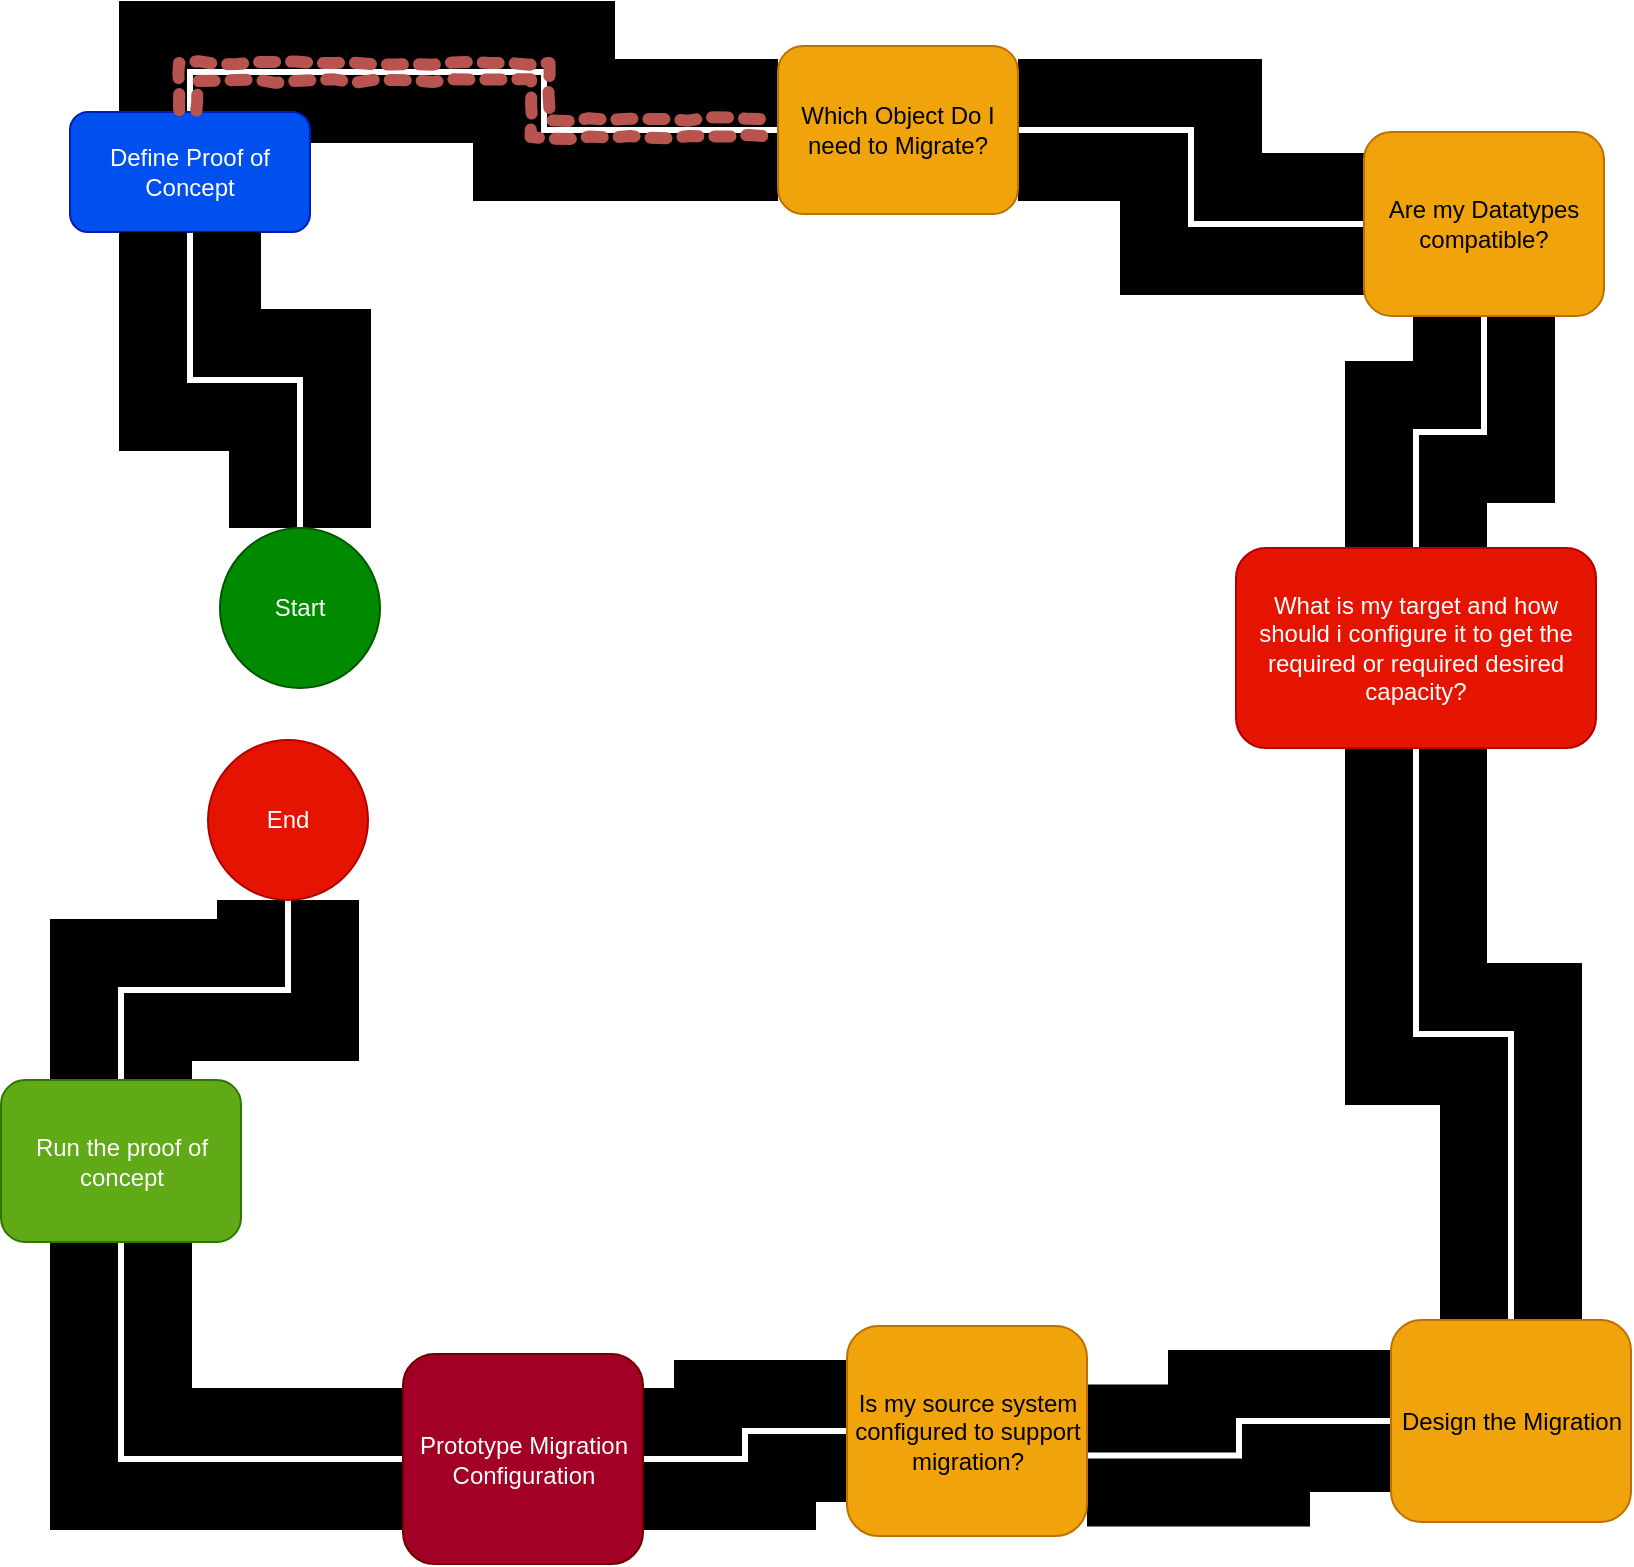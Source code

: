 <mxfile version="21.6.6" type="google">
  <diagram id="DopoIyxbw7Knea58nadR" name="Page-1">
    <mxGraphModel grid="0" page="1" gridSize="10" guides="1" tooltips="1" connect="1" arrows="1" fold="1" pageScale="1" pageWidth="827" pageHeight="1169" background="#ffffff" math="0" shadow="0">
      <root>
        <mxCell id="0" />
        <mxCell id="1" parent="0" />
        <mxCell id="6DbhtjGuhQsdtJKNO_AA-19" style="edgeStyle=orthogonalEdgeStyle;rounded=0;orthogonalLoop=1;jettySize=auto;html=1;entryX=0;entryY=0.5;entryDx=0;entryDy=0;exitX=0.5;exitY=0;exitDx=0;exitDy=0;elbow=vertical;strokeWidth=34;curved=1;endArrow=none;endFill=0;shape=link;flowAnimation=0;" edge="1" parent="1" source="6DbhtjGuhQsdtJKNO_AA-1" target="6DbhtjGuhQsdtJKNO_AA-3">
          <mxGeometry relative="1" as="geometry" />
        </mxCell>
        <mxCell id="6DbhtjGuhQsdtJKNO_AA-1" value="Define Proof of Concept" style="rounded=1;whiteSpace=wrap;html=1;fillColor=#0050ef;strokeColor=#001DBC;fontColor=#ffffff;" vertex="1" parent="1">
          <mxGeometry x="46" y="220" width="120" height="60" as="geometry" />
        </mxCell>
        <mxCell id="lDhl-UMNISzQaXPUwUom-3" style="edgeStyle=orthogonalEdgeStyle;shape=link;curved=1;rounded=0;orthogonalLoop=1;jettySize=auto;html=1;strokeWidth=34;endArrow=none;endFill=0;elbow=vertical;" edge="1" parent="1" source="6DbhtjGuhQsdtJKNO_AA-3" target="6DbhtjGuhQsdtJKNO_AA-5">
          <mxGeometry relative="1" as="geometry" />
        </mxCell>
        <mxCell id="6DbhtjGuhQsdtJKNO_AA-3" value="Which Object Do I need to Migrate?" style="rounded=1;whiteSpace=wrap;html=1;fillColor=#f0a30a;strokeColor=#BD7000;fontColor=#000000;" vertex="1" parent="1">
          <mxGeometry x="400" y="187" width="120" height="84" as="geometry" />
        </mxCell>
        <mxCell id="lDhl-UMNISzQaXPUwUom-4" style="edgeStyle=orthogonalEdgeStyle;shape=link;curved=1;rounded=0;orthogonalLoop=1;jettySize=auto;html=1;strokeWidth=34;endArrow=none;endFill=0;elbow=vertical;" edge="1" parent="1" source="6DbhtjGuhQsdtJKNO_AA-5" target="6DbhtjGuhQsdtJKNO_AA-7">
          <mxGeometry relative="1" as="geometry" />
        </mxCell>
        <mxCell id="6DbhtjGuhQsdtJKNO_AA-5" value="Are my Datatypes compatible?" style="rounded=1;whiteSpace=wrap;html=1;fillColor=#f0a30a;strokeColor=#BD7000;fontColor=#000000;" vertex="1" parent="1">
          <mxGeometry x="693" y="230" width="120" height="92" as="geometry" />
        </mxCell>
        <mxCell id="lDhl-UMNISzQaXPUwUom-5" style="edgeStyle=orthogonalEdgeStyle;shape=link;curved=1;rounded=0;orthogonalLoop=1;jettySize=auto;html=1;entryX=0.5;entryY=0;entryDx=0;entryDy=0;strokeWidth=34;endArrow=none;endFill=0;elbow=vertical;exitX=0.5;exitY=1;exitDx=0;exitDy=0;" edge="1" parent="1" source="6DbhtjGuhQsdtJKNO_AA-7" target="6DbhtjGuhQsdtJKNO_AA-9">
          <mxGeometry relative="1" as="geometry">
            <mxPoint x="697.5" y="676" as="sourcePoint" />
          </mxGeometry>
        </mxCell>
        <mxCell id="6DbhtjGuhQsdtJKNO_AA-7" value="What is my target and how should i configure it to get the required or required desired capacity?" style="rounded=1;whiteSpace=wrap;html=1;fillColor=#e51400;strokeColor=#B20000;fontColor=#ffffff;" vertex="1" parent="1">
          <mxGeometry x="629" y="438" width="180" height="100" as="geometry" />
        </mxCell>
        <mxCell id="lDhl-UMNISzQaXPUwUom-6" style="edgeStyle=orthogonalEdgeStyle;shape=link;curved=1;rounded=0;orthogonalLoop=1;jettySize=auto;html=1;entryX=1;entryY=0.617;entryDx=0;entryDy=0;entryPerimeter=0;strokeWidth=34;endArrow=none;endFill=0;elbow=vertical;" edge="1" parent="1" source="6DbhtjGuhQsdtJKNO_AA-9" target="6DbhtjGuhQsdtJKNO_AA-11">
          <mxGeometry relative="1" as="geometry" />
        </mxCell>
        <mxCell id="6DbhtjGuhQsdtJKNO_AA-9" value="Design the Migration" style="whiteSpace=wrap;html=1;rounded=1;fillColor=#f0a30a;fontColor=#000000;strokeColor=#BD7000;" vertex="1" parent="1">
          <mxGeometry x="706.5" y="824" width="120" height="101" as="geometry" />
        </mxCell>
        <mxCell id="lDhl-UMNISzQaXPUwUom-7" style="edgeStyle=orthogonalEdgeStyle;shape=link;curved=1;rounded=0;orthogonalLoop=1;jettySize=auto;html=1;strokeWidth=34;endArrow=none;endFill=0;elbow=vertical;" edge="1" parent="1" source="6DbhtjGuhQsdtJKNO_AA-11" target="6DbhtjGuhQsdtJKNO_AA-13">
          <mxGeometry relative="1" as="geometry" />
        </mxCell>
        <mxCell id="6DbhtjGuhQsdtJKNO_AA-11" value="Is my source system configured to support migration?" style="whiteSpace=wrap;html=1;rounded=1;fillColor=#f0a30a;fontColor=#000000;strokeColor=#BD7000;" vertex="1" parent="1">
          <mxGeometry x="434.5" y="827" width="120" height="105" as="geometry" />
        </mxCell>
        <mxCell id="lDhl-UMNISzQaXPUwUom-8" style="edgeStyle=orthogonalEdgeStyle;shape=link;curved=1;rounded=0;orthogonalLoop=1;jettySize=auto;html=1;entryX=0.5;entryY=1;entryDx=0;entryDy=0;strokeWidth=34;endArrow=none;endFill=0;elbow=vertical;" edge="1" parent="1" source="6DbhtjGuhQsdtJKNO_AA-13" target="6DbhtjGuhQsdtJKNO_AA-15">
          <mxGeometry relative="1" as="geometry" />
        </mxCell>
        <mxCell id="6DbhtjGuhQsdtJKNO_AA-13" value="Prototype Migration Configuration" style="whiteSpace=wrap;html=1;rounded=1;fillColor=#a20025;fontColor=#ffffff;strokeColor=#6F0000;" vertex="1" parent="1">
          <mxGeometry x="212.5" y="841" width="120" height="105" as="geometry" />
        </mxCell>
        <mxCell id="lDhl-UMNISzQaXPUwUom-17" style="edgeStyle=orthogonalEdgeStyle;shape=link;curved=1;rounded=0;orthogonalLoop=1;jettySize=auto;html=1;strokeWidth=34;endArrow=none;endFill=0;elbow=vertical;" edge="1" parent="1" source="6DbhtjGuhQsdtJKNO_AA-15" target="lDhl-UMNISzQaXPUwUom-16">
          <mxGeometry relative="1" as="geometry" />
        </mxCell>
        <mxCell id="6DbhtjGuhQsdtJKNO_AA-15" value="Run the proof of concept" style="whiteSpace=wrap;html=1;rounded=1;fillColor=#60a917;strokeColor=#2D7600;fontColor=#ffffff;" vertex="1" parent="1">
          <mxGeometry x="11.5" y="704" width="120" height="81" as="geometry" />
        </mxCell>
        <mxCell id="lDhl-UMNISzQaXPUwUom-15" style="edgeStyle=orthogonalEdgeStyle;shape=link;curved=1;rounded=0;orthogonalLoop=1;jettySize=auto;html=1;entryX=0.5;entryY=1;entryDx=0;entryDy=0;strokeWidth=34;endArrow=none;endFill=0;elbow=vertical;" edge="1" parent="1" source="lDhl-UMNISzQaXPUwUom-13" target="6DbhtjGuhQsdtJKNO_AA-1">
          <mxGeometry relative="1" as="geometry" />
        </mxCell>
        <mxCell id="lDhl-UMNISzQaXPUwUom-13" value="Start" style="ellipse;whiteSpace=wrap;html=1;aspect=fixed;fillColor=#008a00;strokeColor=#005700;fontColor=#ffffff;" vertex="1" parent="1">
          <mxGeometry x="121" y="428" width="80" height="80" as="geometry" />
        </mxCell>
        <mxCell id="lDhl-UMNISzQaXPUwUom-16" value="End" style="ellipse;whiteSpace=wrap;html=1;aspect=fixed;fillColor=#e51400;strokeColor=#B20000;fontColor=#ffffff;" vertex="1" parent="1">
          <mxGeometry x="115" y="534" width="80" height="80" as="geometry" />
        </mxCell>
        <mxCell id="Y-CTzk3Df4es0ghuvNna-1" value="" style="shape=link;html=1;rounded=0;flowAnimation=1;fillColor=#f8cecc;strokeColor=#b85450;labelBackgroundColor=#ff0505;targetPerimeterSpacing=0;sourcePerimeterSpacing=0;endSize=0;startSize=0;strokeWidth=6;fixDash=0;editable=1;movable=1;resizable=1;rotatable=1;deletable=1;locked=0;connectable=1;startFill=1;endFill=1;snapToPoint=0;bendable=0;noJump=0;orthogonalLoop=0;orthogonal=0;enumerate=0;comic=1;" edge="1" parent="1">
          <mxGeometry width="100" relative="1" as="geometry">
            <mxPoint x="105" y="222" as="sourcePoint" />
            <mxPoint x="395" y="228" as="targetPoint" />
            <Array as="points">
              <mxPoint x="105" y="200" />
              <mxPoint x="281" y="200" />
              <mxPoint x="281" y="228" />
            </Array>
          </mxGeometry>
        </mxCell>
      </root>
    </mxGraphModel>
  </diagram>
</mxfile>
